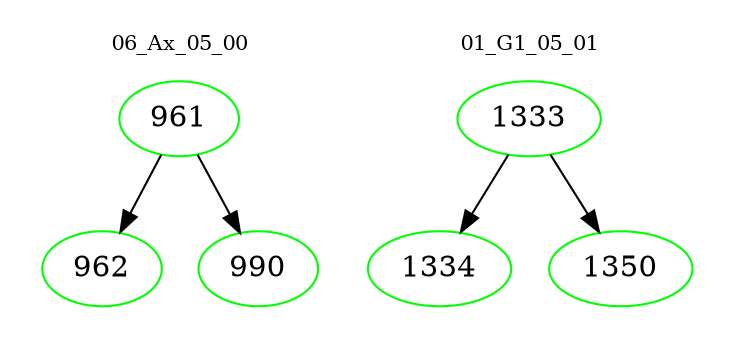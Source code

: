 digraph{
subgraph cluster_0 {
color = white
label = "06_Ax_05_00";
fontsize=10;
T0_961 [label="961", color="green"]
T0_961 -> T0_962 [color="black"]
T0_962 [label="962", color="green"]
T0_961 -> T0_990 [color="black"]
T0_990 [label="990", color="green"]
}
subgraph cluster_1 {
color = white
label = "01_G1_05_01";
fontsize=10;
T1_1333 [label="1333", color="green"]
T1_1333 -> T1_1334 [color="black"]
T1_1334 [label="1334", color="green"]
T1_1333 -> T1_1350 [color="black"]
T1_1350 [label="1350", color="green"]
}
}
